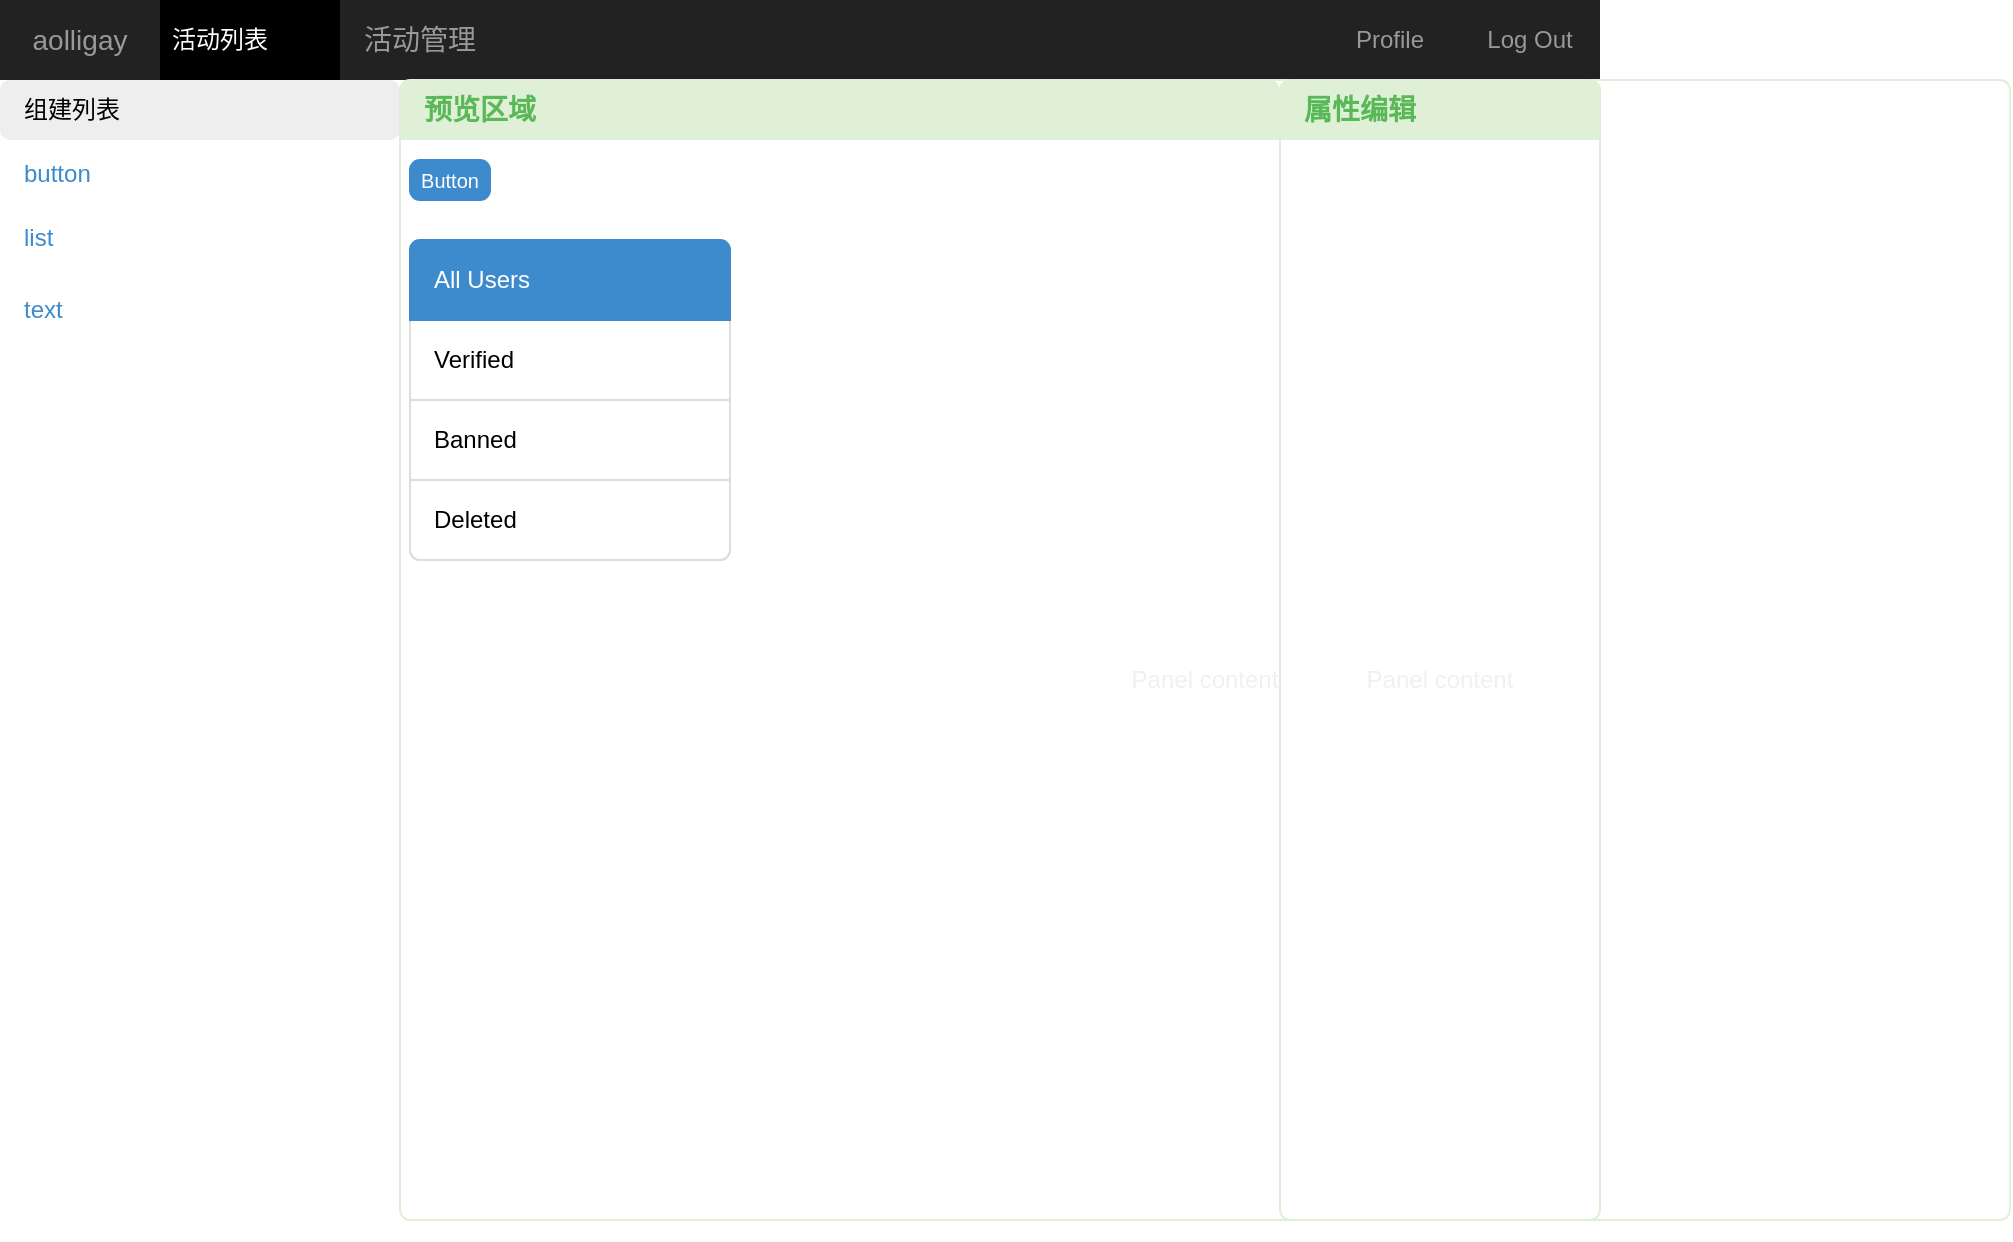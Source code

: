 <mxfile version="12.2.4" pages="1"><diagram id="Z7loNISMMgZ_CR7hinch" name="Page-1"><mxGraphModel dx="937" dy="688" grid="1" gridSize="10" guides="1" tooltips="1" connect="1" arrows="1" fold="1" page="1" pageScale="1" pageWidth="827" pageHeight="1169" math="0" shadow="0"><root><mxCell id="0"/><mxCell id="1" parent="0"/><mxCell id="22" value="" style="html=1;shadow=0;dashed=0;shape=mxgraph.bootstrap.rect;fillColor=#222222;strokeColor=none;whiteSpace=wrap;" parent="1" vertex="1"><mxGeometry x="140" y="90" width="800" height="40" as="geometry"/></mxCell><mxCell id="23" value="aolligay" style="html=1;shadow=0;dashed=0;fillColor=none;strokeColor=none;shape=mxgraph.bootstrap.rect;fontColor=#999999;fontSize=14;whiteSpace=wrap;" parent="22" vertex="1"><mxGeometry width="80" height="40" as="geometry"/></mxCell><mxCell id="24" value="活动列表" style="html=1;shadow=0;dashed=0;shape=mxgraph.bootstrap.rect;fillColor=#000000;strokeColor=none;fontColor=#ffffff;spacingRight=30;whiteSpace=wrap;" parent="22" vertex="1"><mxGeometry x="80" width="90" height="40" as="geometry"/></mxCell><mxCell id="30" value="Profile" style="html=1;shadow=0;dashed=0;fillColor=none;strokeColor=none;shape=mxgraph.bootstrap.rect;fontColor=#999999;whiteSpace=wrap;" parent="22" vertex="1"><mxGeometry x="660" width="70" height="40" as="geometry"/></mxCell><mxCell id="31" value="Log Out" style="html=1;shadow=0;dashed=0;fillColor=none;strokeColor=none;shape=mxgraph.bootstrap.rect;fontColor=#999999;whiteSpace=wrap;" parent="22" vertex="1"><mxGeometry x="730" width="70" height="40" as="geometry"/></mxCell><mxCell id="78" value="活动管理" style="html=1;shadow=0;dashed=0;fillColor=none;strokeColor=none;shape=mxgraph.bootstrap.rect;fontColor=#999999;fontSize=14;whiteSpace=wrap;" parent="22" vertex="1"><mxGeometry x="170" width="80" height="40" as="geometry"/></mxCell><mxCell id="32" value="" style="html=1;shadow=0;dashed=0;shape=mxgraph.bootstrap.rrect;rSize5=;strokeColor=none" parent="1" vertex="1"><mxGeometry x="140" y="130" width="1005" height="580" as="geometry"/></mxCell><mxCell id="33" value="组建列表" style="html=1;shadow=0;dashed=0;shape=mxgraph.bootstrap.rrect;rSize=5;strokeColor=none;fillColor=#eeeeee;align=left;spacingLeft=10;whiteSpace=wrap;resizeWidth=1;" parent="32" vertex="1"><mxGeometry width="200" height="30" relative="1" as="geometry"/></mxCell><mxCell id="35" value="button" style="strokeColor=inherit;fillColor=inherit;gradientColor=inherit;html=1;shadow=0;dashed=0;shape=mxgraph.bootstrap.rect;fontColor=#3D8BCD;align=left;spacingLeft=10;whiteSpace=wrap;resizeWidth=1;" parent="32" vertex="1"><mxGeometry width="200" height="30" relative="1" as="geometry"><mxPoint y="32" as="offset"/></mxGeometry></mxCell><mxCell id="36" value="list" style="strokeColor=inherit;fillColor=inherit;gradientColor=inherit;html=1;shadow=0;dashed=0;shape=mxgraph.bootstrap.rect;fontColor=#3D8BCD;align=left;spacingLeft=10;whiteSpace=wrap;resizeWidth=1;" parent="32" vertex="1"><mxGeometry width="200" height="30" relative="1" as="geometry"><mxPoint y="64" as="offset"/></mxGeometry></mxCell><mxCell id="39" value="text" style="strokeColor=inherit;fillColor=inherit;gradientColor=inherit;html=1;shadow=0;dashed=0;shape=mxgraph.bootstrap.bottomRect;fontColor=#3D8BCD;align=left;spacingLeft=10;whiteSpace=wrap;resizeWidth=1;" parent="32" vertex="1"><mxGeometry width="200" height="30" relative="1" as="geometry"><mxPoint y="100" as="offset"/></mxGeometry></mxCell><mxCell id="62" value="Panel content" style="html=1;shadow=0;dashed=0;shape=mxgraph.bootstrap.rrect;align=center;rSize=5;strokeColor=#E0F0D6;fontColor=#f0f0f0;spacingTop=30;whiteSpace=wrap;fillColor=#FFFFFF;" parent="32" vertex="1"><mxGeometry x="200" width="805" height="570" as="geometry"/></mxCell><mxCell id="63" value="预览区域" style="html=1;shadow=0;dashed=0;shape=mxgraph.bootstrap.topButton;rSize=5;strokeColor=none;fillColor=#E0F0D6;fontColor=#59B958;fontSize=14;fontStyle=1;align=left;spacingLeft=10;whiteSpace=wrap;resizeWidth=1;" parent="62" vertex="1"><mxGeometry width="440" height="30" relative="1" as="geometry"/></mxCell><mxCell id="67" value="Button" style="html=1;shadow=0;dashed=0;shape=mxgraph.bootstrap.rrect;rSize=5;fillColor=#3D8BCD;align=center;strokeColor=#3D8BCD;fontColor=#ffffff;fontSize=10;whiteSpace=wrap;" parent="62" vertex="1"><mxGeometry x="5" y="40" width="40" height="20" as="geometry"/></mxCell><mxCell id="68" value="" style="html=1;shadow=0;dashed=0;shape=mxgraph.bootstrap.rrect;rSize=5;strokeColor=#dddddd;html=1;whiteSpace=wrap;fillColor=#ffffff;" parent="62" vertex="1"><mxGeometry x="5" y="80" width="160" height="160" as="geometry"/></mxCell><mxCell id="69" value="Verified" style="strokeColor=inherit;fillColor=inherit;gradientColor=inherit;html=1;shadow=0;dashed=0;shape=mxgraph.bootstrap.rect;spacingLeft=10;align=left;perimeter=none;whiteSpace=wrap;resizeWidth=1;" parent="68" vertex="1"><mxGeometry width="160" height="40" relative="1" as="geometry"><mxPoint y="40" as="offset"/></mxGeometry></mxCell><mxCell id="70" value="Banned" style="strokeColor=inherit;fillColor=inherit;gradientColor=inherit;html=1;shadow=0;dashed=0;shape=mxgraph.bootstrap.rect;spacingLeft=10;align=left;perimeter=none;whiteSpace=wrap;resizeWidth=1;" parent="68" vertex="1"><mxGeometry width="160" height="40" relative="1" as="geometry"><mxPoint y="80" as="offset"/></mxGeometry></mxCell><mxCell id="71" value="Deleted" style="strokeColor=inherit;fillColor=inherit;gradientColor=inherit;html=1;shadow=0;dashed=0;shape=mxgraph.bootstrap.bottomButton;rSize=5;spacingLeft=10;align=left;perimeter=none;whiteSpace=wrap;resizeWidth=1;" parent="68" vertex="1"><mxGeometry y="1" width="160" height="40" relative="1" as="geometry"><mxPoint y="-40" as="offset"/></mxGeometry></mxCell><mxCell id="72" value="All Users" style="html=1;shadow=0;dashed=0;shape=mxgraph.bootstrap.topButton;rSize=5;fillColor=#3D8BCD;strokeColor=#3D8BCD;fontColor=#ffffff;spacingLeft=10;align=left;whiteSpace=wrap;resizeWidth=1;" parent="68" vertex="1"><mxGeometry width="160" height="40" relative="1" as="geometry"/></mxCell><mxCell id="64" value="Panel content" style="html=1;shadow=0;dashed=0;shape=mxgraph.bootstrap.rrect;align=center;rSize=5;strokeColor=#E0F0D6;fontColor=#f0f0f0;spacingTop=30;whiteSpace=wrap;fillColor=#FFFFFF;" parent="1" vertex="1"><mxGeometry x="780" y="130" width="160" height="570" as="geometry"/></mxCell><mxCell id="65" value="属性编辑" style="html=1;shadow=0;dashed=0;shape=mxgraph.bootstrap.topButton;rSize=5;strokeColor=none;fillColor=#E0F0D6;fontColor=#59B958;fontSize=14;fontStyle=1;align=left;spacingLeft=10;whiteSpace=wrap;resizeWidth=1;" parent="64" vertex="1"><mxGeometry width="160" height="30" relative="1" as="geometry"/></mxCell></root></mxGraphModel></diagram></mxfile>